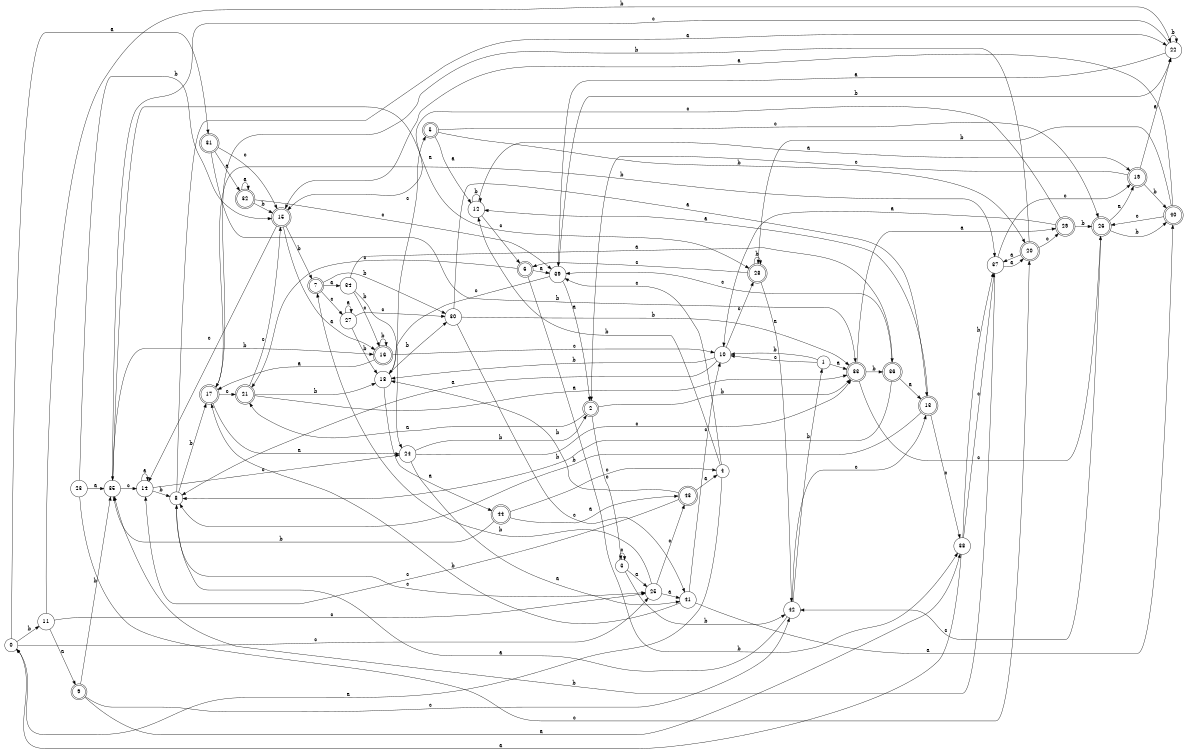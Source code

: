digraph n36_9 {
__start0 [label="" shape="none"];

rankdir=LR;
size="8,5";

s0 [style="filled", color="black", fillcolor="white" shape="circle", label="0"];
s1 [style="filled", color="black", fillcolor="white" shape="circle", label="1"];
s2 [style="rounded,filled", color="black", fillcolor="white" shape="doublecircle", label="2"];
s3 [style="filled", color="black", fillcolor="white" shape="circle", label="3"];
s4 [style="filled", color="black", fillcolor="white" shape="circle", label="4"];
s5 [style="rounded,filled", color="black", fillcolor="white" shape="doublecircle", label="5"];
s6 [style="rounded,filled", color="black", fillcolor="white" shape="doublecircle", label="6"];
s7 [style="rounded,filled", color="black", fillcolor="white" shape="doublecircle", label="7"];
s8 [style="filled", color="black", fillcolor="white" shape="circle", label="8"];
s9 [style="rounded,filled", color="black", fillcolor="white" shape="doublecircle", label="9"];
s10 [style="filled", color="black", fillcolor="white" shape="circle", label="10"];
s11 [style="filled", color="black", fillcolor="white" shape="circle", label="11"];
s12 [style="filled", color="black", fillcolor="white" shape="circle", label="12"];
s13 [style="rounded,filled", color="black", fillcolor="white" shape="doublecircle", label="13"];
s14 [style="filled", color="black", fillcolor="white" shape="circle", label="14"];
s15 [style="rounded,filled", color="black", fillcolor="white" shape="doublecircle", label="15"];
s16 [style="rounded,filled", color="black", fillcolor="white" shape="doublecircle", label="16"];
s17 [style="rounded,filled", color="black", fillcolor="white" shape="doublecircle", label="17"];
s18 [style="filled", color="black", fillcolor="white" shape="circle", label="18"];
s19 [style="rounded,filled", color="black", fillcolor="white" shape="doublecircle", label="19"];
s20 [style="rounded,filled", color="black", fillcolor="white" shape="doublecircle", label="20"];
s21 [style="rounded,filled", color="black", fillcolor="white" shape="doublecircle", label="21"];
s22 [style="filled", color="black", fillcolor="white" shape="circle", label="22"];
s23 [style="filled", color="black", fillcolor="white" shape="circle", label="23"];
s24 [style="filled", color="black", fillcolor="white" shape="circle", label="24"];
s25 [style="filled", color="black", fillcolor="white" shape="circle", label="25"];
s26 [style="rounded,filled", color="black", fillcolor="white" shape="doublecircle", label="26"];
s27 [style="filled", color="black", fillcolor="white" shape="circle", label="27"];
s28 [style="rounded,filled", color="black", fillcolor="white" shape="doublecircle", label="28"];
s29 [style="rounded,filled", color="black", fillcolor="white" shape="doublecircle", label="29"];
s30 [style="filled", color="black", fillcolor="white" shape="circle", label="30"];
s31 [style="rounded,filled", color="black", fillcolor="white" shape="doublecircle", label="31"];
s32 [style="rounded,filled", color="black", fillcolor="white" shape="doublecircle", label="32"];
s33 [style="rounded,filled", color="black", fillcolor="white" shape="doublecircle", label="33"];
s34 [style="filled", color="black", fillcolor="white" shape="circle", label="34"];
s35 [style="filled", color="black", fillcolor="white" shape="circle", label="35"];
s36 [style="rounded,filled", color="black", fillcolor="white" shape="doublecircle", label="36"];
s37 [style="filled", color="black", fillcolor="white" shape="circle", label="37"];
s38 [style="filled", color="black", fillcolor="white" shape="circle", label="38"];
s39 [style="filled", color="black", fillcolor="white" shape="circle", label="39"];
s40 [style="rounded,filled", color="black", fillcolor="white" shape="doublecircle", label="40"];
s41 [style="filled", color="black", fillcolor="white" shape="circle", label="41"];
s42 [style="filled", color="black", fillcolor="white" shape="circle", label="42"];
s43 [style="rounded,filled", color="black", fillcolor="white" shape="doublecircle", label="43"];
s44 [style="rounded,filled", color="black", fillcolor="white" shape="doublecircle", label="44"];
s0 -> s31 [label="a"];
s0 -> s11 [label="b"];
s0 -> s25 [label="c"];
s1 -> s33 [label="a"];
s1 -> s10 [label="b"];
s1 -> s10 [label="c"];
s2 -> s21 [label="a"];
s2 -> s33 [label="b"];
s2 -> s3 [label="c"];
s3 -> s25 [label="a"];
s3 -> s42 [label="b"];
s3 -> s3 [label="c"];
s4 -> s0 [label="a"];
s4 -> s12 [label="b"];
s4 -> s39 [label="c"];
s5 -> s12 [label="a"];
s5 -> s20 [label="b"];
s5 -> s26 [label="c"];
s6 -> s39 [label="a"];
s6 -> s38 [label="b"];
s6 -> s21 [label="c"];
s7 -> s34 [label="a"];
s7 -> s30 [label="b"];
s7 -> s27 [label="c"];
s8 -> s22 [label="a"];
s8 -> s17 [label="b"];
s8 -> s25 [label="c"];
s9 -> s38 [label="a"];
s9 -> s35 [label="b"];
s9 -> s42 [label="c"];
s10 -> s8 [label="a"];
s10 -> s18 [label="b"];
s10 -> s28 [label="c"];
s11 -> s9 [label="a"];
s11 -> s22 [label="b"];
s11 -> s25 [label="c"];
s12 -> s19 [label="a"];
s12 -> s12 [label="b"];
s12 -> s6 [label="c"];
s13 -> s12 [label="a"];
s13 -> s8 [label="b"];
s13 -> s38 [label="c"];
s14 -> s14 [label="a"];
s14 -> s8 [label="b"];
s14 -> s24 [label="c"];
s15 -> s16 [label="a"];
s15 -> s7 [label="b"];
s15 -> s14 [label="c"];
s16 -> s17 [label="a"];
s16 -> s16 [label="b"];
s16 -> s10 [label="c"];
s17 -> s24 [label="a"];
s17 -> s37 [label="b"];
s17 -> s21 [label="c"];
s18 -> s44 [label="a"];
s18 -> s30 [label="b"];
s18 -> s5 [label="c"];
s19 -> s22 [label="a"];
s19 -> s40 [label="b"];
s19 -> s2 [label="c"];
s20 -> s37 [label="a"];
s20 -> s17 [label="b"];
s20 -> s29 [label="c"];
s21 -> s33 [label="a"];
s21 -> s18 [label="b"];
s21 -> s15 [label="c"];
s22 -> s39 [label="a"];
s22 -> s22 [label="b"];
s22 -> s35 [label="c"];
s23 -> s35 [label="a"];
s23 -> s15 [label="b"];
s23 -> s20 [label="c"];
s24 -> s41 [label="a"];
s24 -> s2 [label="b"];
s24 -> s33 [label="c"];
s25 -> s41 [label="a"];
s25 -> s7 [label="b"];
s25 -> s43 [label="c"];
s26 -> s19 [label="a"];
s26 -> s40 [label="b"];
s26 -> s42 [label="c"];
s27 -> s27 [label="a"];
s27 -> s18 [label="b"];
s27 -> s30 [label="c"];
s28 -> s42 [label="a"];
s28 -> s28 [label="b"];
s28 -> s6 [label="c"];
s29 -> s10 [label="a"];
s29 -> s26 [label="b"];
s29 -> s15 [label="c"];
s30 -> s13 [label="a"];
s30 -> s33 [label="b"];
s30 -> s41 [label="c"];
s31 -> s32 [label="a"];
s31 -> s33 [label="b"];
s31 -> s15 [label="c"];
s32 -> s32 [label="a"];
s32 -> s15 [label="b"];
s32 -> s39 [label="c"];
s33 -> s29 [label="a"];
s33 -> s36 [label="b"];
s33 -> s26 [label="c"];
s34 -> s36 [label="a"];
s34 -> s24 [label="b"];
s34 -> s16 [label="c"];
s35 -> s28 [label="a"];
s35 -> s16 [label="b"];
s35 -> s14 [label="c"];
s36 -> s13 [label="a"];
s36 -> s8 [label="b"];
s36 -> s39 [label="c"];
s37 -> s20 [label="a"];
s37 -> s35 [label="b"];
s37 -> s19 [label="c"];
s38 -> s0 [label="a"];
s38 -> s37 [label="b"];
s38 -> s37 [label="c"];
s39 -> s2 [label="a"];
s39 -> s22 [label="b"];
s39 -> s18 [label="c"];
s40 -> s15 [label="a"];
s40 -> s28 [label="b"];
s40 -> s26 [label="c"];
s41 -> s40 [label="a"];
s41 -> s17 [label="b"];
s41 -> s10 [label="c"];
s42 -> s8 [label="a"];
s42 -> s1 [label="b"];
s42 -> s13 [label="c"];
s43 -> s4 [label="a"];
s43 -> s18 [label="b"];
s43 -> s14 [label="c"];
s44 -> s43 [label="a"];
s44 -> s35 [label="b"];
s44 -> s4 [label="c"];

}